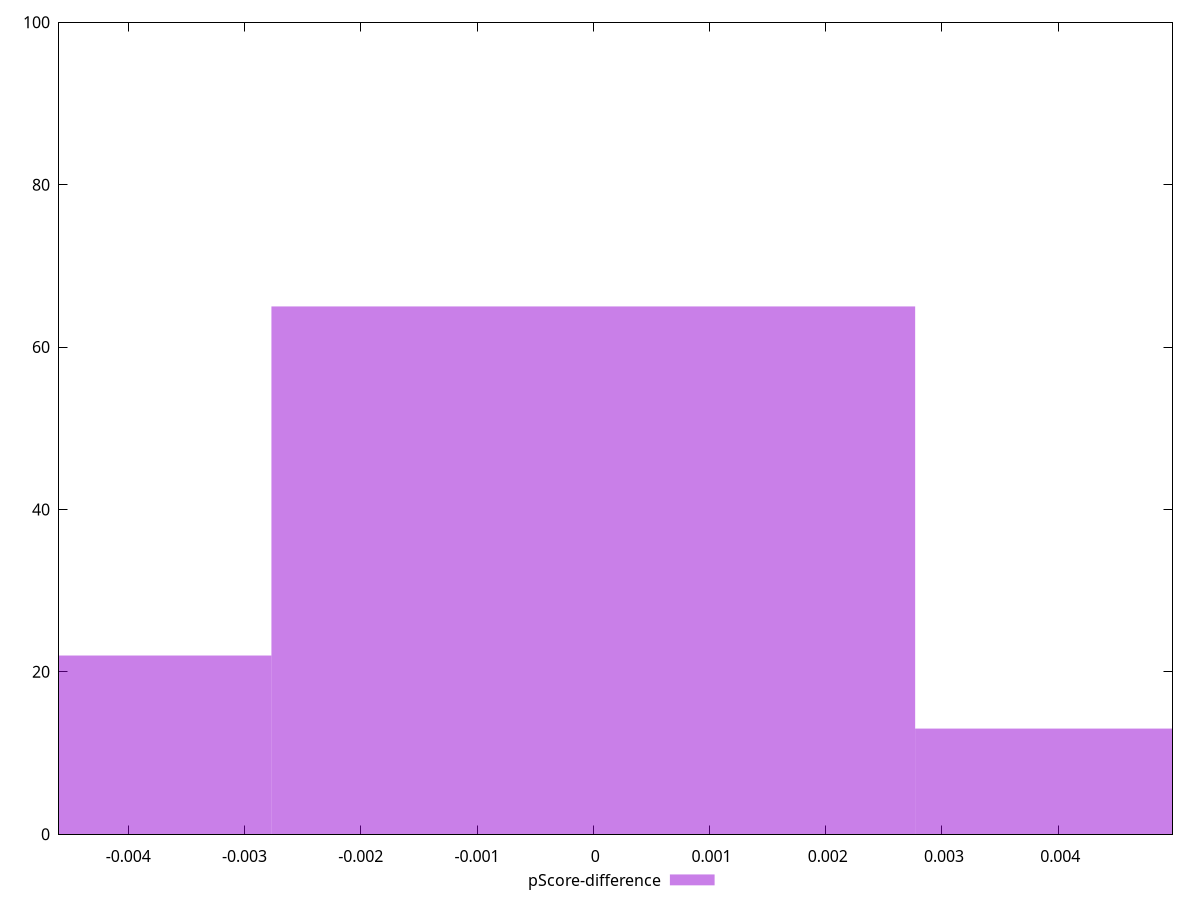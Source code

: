 reset

$pScoreDifference <<EOF
0 65
-0.005538494714368452 22
0.005538494714368452 13
EOF

set key outside below
set boxwidth 0.005538494714368452
set xrange [-0.0045968395061000145:0.004983291728752448]
set yrange [0:100]
set trange [0:100]
set style fill transparent solid 0.5 noborder
set terminal svg size 640, 490 enhanced background rgb 'white'
set output "reports/report_00033_2021-03-01T14-23-16.841Z/bootup-time/samples/astro/pScore-difference/histogram.svg"

plot $pScoreDifference title "pScore-difference" with boxes

reset
